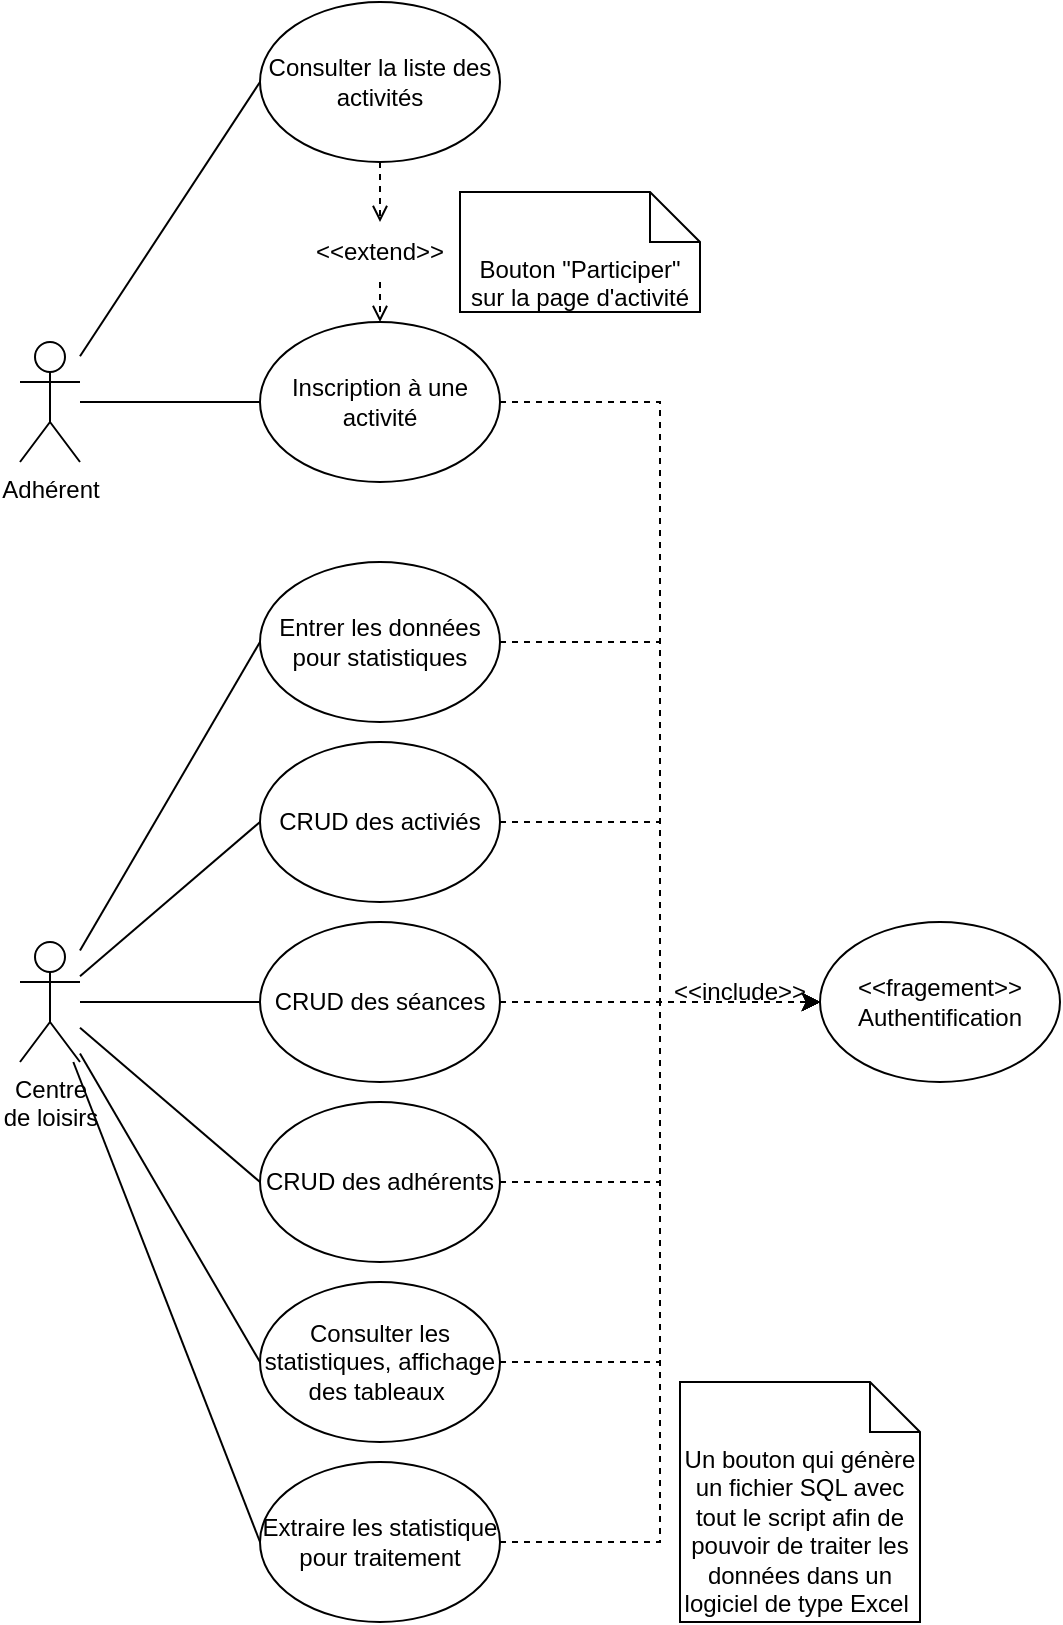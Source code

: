 <mxfile version="24.7.15">
  <diagram name="Page-1" id="8RS77k_ZhXjeQN1eKJtU">
    <mxGraphModel dx="2261" dy="738" grid="1" gridSize="10" guides="1" tooltips="1" connect="1" arrows="1" fold="1" page="1" pageScale="1" pageWidth="827" pageHeight="1169" math="0" shadow="0">
      <root>
        <mxCell id="0" />
        <mxCell id="1" parent="0" />
        <mxCell id="00a7FrYYv4S6n3pGf6au-1" value="Centre&lt;div&gt;de loisirs&lt;/div&gt;" style="shape=umlActor;verticalLabelPosition=bottom;verticalAlign=top;html=1;outlineConnect=0;" vertex="1" parent="1">
          <mxGeometry y="790" width="30" height="60" as="geometry" />
        </mxCell>
        <mxCell id="00a7FrYYv4S6n3pGf6au-9" style="edgeStyle=orthogonalEdgeStyle;rounded=0;orthogonalLoop=1;jettySize=auto;html=1;entryX=0;entryY=0.5;entryDx=0;entryDy=0;dashed=1;" edge="1" parent="1" source="00a7FrYYv4S6n3pGf6au-2" target="00a7FrYYv4S6n3pGf6au-8">
          <mxGeometry relative="1" as="geometry" />
        </mxCell>
        <mxCell id="00a7FrYYv4S6n3pGf6au-2" value="Consulter les statistiques, affichage des tableaux&amp;nbsp;" style="ellipse;whiteSpace=wrap;html=1;" vertex="1" parent="1">
          <mxGeometry x="120" y="960" width="120" height="80" as="geometry" />
        </mxCell>
        <mxCell id="00a7FrYYv4S6n3pGf6au-4" value="" style="endArrow=none;html=1;rounded=0;entryX=0;entryY=0.5;entryDx=0;entryDy=0;" edge="1" parent="1" source="00a7FrYYv4S6n3pGf6au-1" target="00a7FrYYv4S6n3pGf6au-2">
          <mxGeometry width="50" height="50" relative="1" as="geometry">
            <mxPoint x="450" y="530" as="sourcePoint" />
            <mxPoint x="500" y="480" as="targetPoint" />
          </mxGeometry>
        </mxCell>
        <mxCell id="00a7FrYYv4S6n3pGf6au-5" value="Adhérent" style="shape=umlActor;verticalLabelPosition=bottom;verticalAlign=top;html=1;outlineConnect=0;" vertex="1" parent="1">
          <mxGeometry y="490" width="30" height="60" as="geometry" />
        </mxCell>
        <mxCell id="00a7FrYYv4S6n3pGf6au-10" style="edgeStyle=orthogonalEdgeStyle;rounded=0;orthogonalLoop=1;jettySize=auto;html=1;entryX=0;entryY=0.5;entryDx=0;entryDy=0;dashed=1;exitX=1;exitY=0.5;exitDx=0;exitDy=0;" edge="1" parent="1" source="00a7FrYYv4S6n3pGf6au-11" target="00a7FrYYv4S6n3pGf6au-8">
          <mxGeometry relative="1" as="geometry" />
        </mxCell>
        <mxCell id="00a7FrYYv4S6n3pGf6au-6" value="Consulter la liste des activités" style="ellipse;whiteSpace=wrap;html=1;" vertex="1" parent="1">
          <mxGeometry x="120" y="320" width="120" height="80" as="geometry" />
        </mxCell>
        <mxCell id="00a7FrYYv4S6n3pGf6au-7" value="" style="endArrow=none;html=1;rounded=0;exitX=0;exitY=0.5;exitDx=0;exitDy=0;" edge="1" parent="1" source="00a7FrYYv4S6n3pGf6au-6" target="00a7FrYYv4S6n3pGf6au-5">
          <mxGeometry width="50" height="50" relative="1" as="geometry">
            <mxPoint x="240" y="570" as="sourcePoint" />
            <mxPoint x="290" y="520" as="targetPoint" />
          </mxGeometry>
        </mxCell>
        <mxCell id="00a7FrYYv4S6n3pGf6au-8" value="&amp;lt;&amp;lt;fragement&amp;gt;&amp;gt;&lt;div&gt;Authentification&lt;/div&gt;" style="ellipse;whiteSpace=wrap;html=1;" vertex="1" parent="1">
          <mxGeometry x="400" y="780" width="120" height="80" as="geometry" />
        </mxCell>
        <mxCell id="00a7FrYYv4S6n3pGf6au-11" value="Inscription à une activité" style="ellipse;whiteSpace=wrap;html=1;" vertex="1" parent="1">
          <mxGeometry x="120" y="480" width="120" height="80" as="geometry" />
        </mxCell>
        <mxCell id="00a7FrYYv4S6n3pGf6au-12" value="" style="endArrow=none;html=1;rounded=0;exitX=0;exitY=0.5;exitDx=0;exitDy=0;" edge="1" parent="1" source="00a7FrYYv4S6n3pGf6au-11" target="00a7FrYYv4S6n3pGf6au-5">
          <mxGeometry width="50" height="50" relative="1" as="geometry">
            <mxPoint x="360" y="520" as="sourcePoint" />
            <mxPoint x="410" y="470" as="targetPoint" />
          </mxGeometry>
        </mxCell>
        <mxCell id="00a7FrYYv4S6n3pGf6au-18" value="" style="endArrow=open;html=1;rounded=0;entryX=0.5;entryY=0;entryDx=0;entryDy=0;exitX=0.5;exitY=1;exitDx=0;exitDy=0;dashed=1;endFill=0;" edge="1" parent="1" source="00a7FrYYv4S6n3pGf6au-15" target="00a7FrYYv4S6n3pGf6au-11">
          <mxGeometry width="50" height="50" relative="1" as="geometry">
            <mxPoint x="360" y="510" as="sourcePoint" />
            <mxPoint x="410" y="460" as="targetPoint" />
          </mxGeometry>
        </mxCell>
        <mxCell id="00a7FrYYv4S6n3pGf6au-19" value="" style="endArrow=open;html=1;rounded=0;entryX=0.5;entryY=0;entryDx=0;entryDy=0;exitX=0.5;exitY=1;exitDx=0;exitDy=0;dashed=1;endFill=0;" edge="1" parent="1" source="00a7FrYYv4S6n3pGf6au-6" target="00a7FrYYv4S6n3pGf6au-15">
          <mxGeometry width="50" height="50" relative="1" as="geometry">
            <mxPoint x="180" y="360" as="sourcePoint" />
            <mxPoint x="180" y="480" as="targetPoint" />
          </mxGeometry>
        </mxCell>
        <mxCell id="00a7FrYYv4S6n3pGf6au-15" value="&amp;lt;&amp;lt;extend&amp;gt;&amp;gt;" style="text;html=1;align=center;verticalAlign=middle;whiteSpace=wrap;rounded=0;" vertex="1" parent="1">
          <mxGeometry x="150" y="430" width="60" height="30" as="geometry" />
        </mxCell>
        <mxCell id="00a7FrYYv4S6n3pGf6au-20" value="&amp;lt;&amp;lt;include&amp;gt;&amp;gt;" style="text;html=1;align=center;verticalAlign=middle;whiteSpace=wrap;rounded=0;" vertex="1" parent="1">
          <mxGeometry x="330" y="800" width="60" height="30" as="geometry" />
        </mxCell>
        <mxCell id="00a7FrYYv4S6n3pGf6au-28" style="edgeStyle=orthogonalEdgeStyle;rounded=0;orthogonalLoop=1;jettySize=auto;html=1;entryX=0;entryY=0.5;entryDx=0;entryDy=0;dashed=1;" edge="1" parent="1" source="00a7FrYYv4S6n3pGf6au-26" target="00a7FrYYv4S6n3pGf6au-8">
          <mxGeometry relative="1" as="geometry" />
        </mxCell>
        <mxCell id="00a7FrYYv4S6n3pGf6au-26" value="Entrer les données pour statistiques" style="ellipse;whiteSpace=wrap;html=1;" vertex="1" parent="1">
          <mxGeometry x="120" y="600" width="120" height="80" as="geometry" />
        </mxCell>
        <mxCell id="00a7FrYYv4S6n3pGf6au-27" value="" style="endArrow=none;html=1;rounded=0;entryX=0;entryY=0.5;entryDx=0;entryDy=0;" edge="1" parent="1" source="00a7FrYYv4S6n3pGf6au-1" target="00a7FrYYv4S6n3pGf6au-26">
          <mxGeometry width="50" height="50" relative="1" as="geometry">
            <mxPoint x="360" y="680" as="sourcePoint" />
            <mxPoint x="410" y="630" as="targetPoint" />
          </mxGeometry>
        </mxCell>
        <mxCell id="00a7FrYYv4S6n3pGf6au-30" value="Bouton &quot;Participer&quot; sur la page d&#39;activité" style="shape=note2;boundedLbl=1;whiteSpace=wrap;html=1;size=25;verticalAlign=top;align=center;" vertex="1" parent="1">
          <mxGeometry x="220" y="415" width="120" height="60" as="geometry" />
        </mxCell>
        <mxCell id="00a7FrYYv4S6n3pGf6au-33" style="edgeStyle=orthogonalEdgeStyle;rounded=0;orthogonalLoop=1;jettySize=auto;html=1;entryX=0;entryY=0.5;entryDx=0;entryDy=0;dashed=1;" edge="1" parent="1" source="00a7FrYYv4S6n3pGf6au-31" target="00a7FrYYv4S6n3pGf6au-8">
          <mxGeometry relative="1" as="geometry" />
        </mxCell>
        <mxCell id="00a7FrYYv4S6n3pGf6au-31" value="CRUD des activiés" style="ellipse;whiteSpace=wrap;html=1;" vertex="1" parent="1">
          <mxGeometry x="120" y="690" width="120" height="80" as="geometry" />
        </mxCell>
        <mxCell id="00a7FrYYv4S6n3pGf6au-32" value="" style="endArrow=none;html=1;rounded=0;entryX=0;entryY=0.5;entryDx=0;entryDy=0;" edge="1" parent="1" source="00a7FrYYv4S6n3pGf6au-1" target="00a7FrYYv4S6n3pGf6au-31">
          <mxGeometry width="50" height="50" relative="1" as="geometry">
            <mxPoint x="400" y="760" as="sourcePoint" />
            <mxPoint x="450" y="710" as="targetPoint" />
          </mxGeometry>
        </mxCell>
        <mxCell id="00a7FrYYv4S6n3pGf6au-35" style="edgeStyle=orthogonalEdgeStyle;rounded=0;orthogonalLoop=1;jettySize=auto;html=1;entryX=0;entryY=0.5;entryDx=0;entryDy=0;dashed=1;" edge="1" parent="1" source="00a7FrYYv4S6n3pGf6au-34" target="00a7FrYYv4S6n3pGf6au-8">
          <mxGeometry relative="1" as="geometry" />
        </mxCell>
        <mxCell id="00a7FrYYv4S6n3pGf6au-34" value="CRUD des adhérents" style="ellipse;whiteSpace=wrap;html=1;" vertex="1" parent="1">
          <mxGeometry x="120" y="870" width="120" height="80" as="geometry" />
        </mxCell>
        <mxCell id="00a7FrYYv4S6n3pGf6au-36" value="" style="endArrow=none;html=1;rounded=0;entryX=0;entryY=0.5;entryDx=0;entryDy=0;" edge="1" parent="1" source="00a7FrYYv4S6n3pGf6au-1" target="00a7FrYYv4S6n3pGf6au-34">
          <mxGeometry width="50" height="50" relative="1" as="geometry">
            <mxPoint x="400" y="740" as="sourcePoint" />
            <mxPoint x="450" y="690" as="targetPoint" />
          </mxGeometry>
        </mxCell>
        <mxCell id="00a7FrYYv4S6n3pGf6au-39" style="edgeStyle=orthogonalEdgeStyle;rounded=0;orthogonalLoop=1;jettySize=auto;html=1;entryX=0;entryY=0.5;entryDx=0;entryDy=0;dashed=1;" edge="1" parent="1" source="00a7FrYYv4S6n3pGf6au-37" target="00a7FrYYv4S6n3pGf6au-8">
          <mxGeometry relative="1" as="geometry" />
        </mxCell>
        <mxCell id="00a7FrYYv4S6n3pGf6au-37" value="CRUD des séances" style="ellipse;whiteSpace=wrap;html=1;" vertex="1" parent="1">
          <mxGeometry x="120" y="780" width="120" height="80" as="geometry" />
        </mxCell>
        <mxCell id="00a7FrYYv4S6n3pGf6au-38" value="" style="endArrow=none;html=1;rounded=0;exitX=0;exitY=0.5;exitDx=0;exitDy=0;" edge="1" parent="1" source="00a7FrYYv4S6n3pGf6au-37" target="00a7FrYYv4S6n3pGf6au-1">
          <mxGeometry width="50" height="50" relative="1" as="geometry">
            <mxPoint x="440" y="960" as="sourcePoint" />
            <mxPoint x="490" y="910" as="targetPoint" />
          </mxGeometry>
        </mxCell>
        <mxCell id="00a7FrYYv4S6n3pGf6au-43" style="edgeStyle=orthogonalEdgeStyle;rounded=0;orthogonalLoop=1;jettySize=auto;html=1;entryX=0;entryY=0.5;entryDx=0;entryDy=0;dashed=1;" edge="1" parent="1" source="00a7FrYYv4S6n3pGf6au-40" target="00a7FrYYv4S6n3pGf6au-8">
          <mxGeometry relative="1" as="geometry" />
        </mxCell>
        <mxCell id="00a7FrYYv4S6n3pGf6au-40" value="Extraire les statistique pour traitement" style="ellipse;whiteSpace=wrap;html=1;" vertex="1" parent="1">
          <mxGeometry x="120" y="1050" width="120" height="80" as="geometry" />
        </mxCell>
        <mxCell id="00a7FrYYv4S6n3pGf6au-41" value="" style="endArrow=none;html=1;rounded=0;entryX=0;entryY=0.5;entryDx=0;entryDy=0;" edge="1" parent="1" source="00a7FrYYv4S6n3pGf6au-1" target="00a7FrYYv4S6n3pGf6au-40">
          <mxGeometry width="50" height="50" relative="1" as="geometry">
            <mxPoint x="450" y="910" as="sourcePoint" />
            <mxPoint x="500" y="860" as="targetPoint" />
          </mxGeometry>
        </mxCell>
        <mxCell id="00a7FrYYv4S6n3pGf6au-42" value="Un bouton qui génère un fichier SQL avec tout le script afin de pouvoir de traiter les données dans un logiciel de type Excel&amp;nbsp;" style="shape=note2;boundedLbl=1;whiteSpace=wrap;html=1;size=25;verticalAlign=top;align=center;" vertex="1" parent="1">
          <mxGeometry x="330" y="1010" width="120" height="120" as="geometry" />
        </mxCell>
      </root>
    </mxGraphModel>
  </diagram>
</mxfile>
